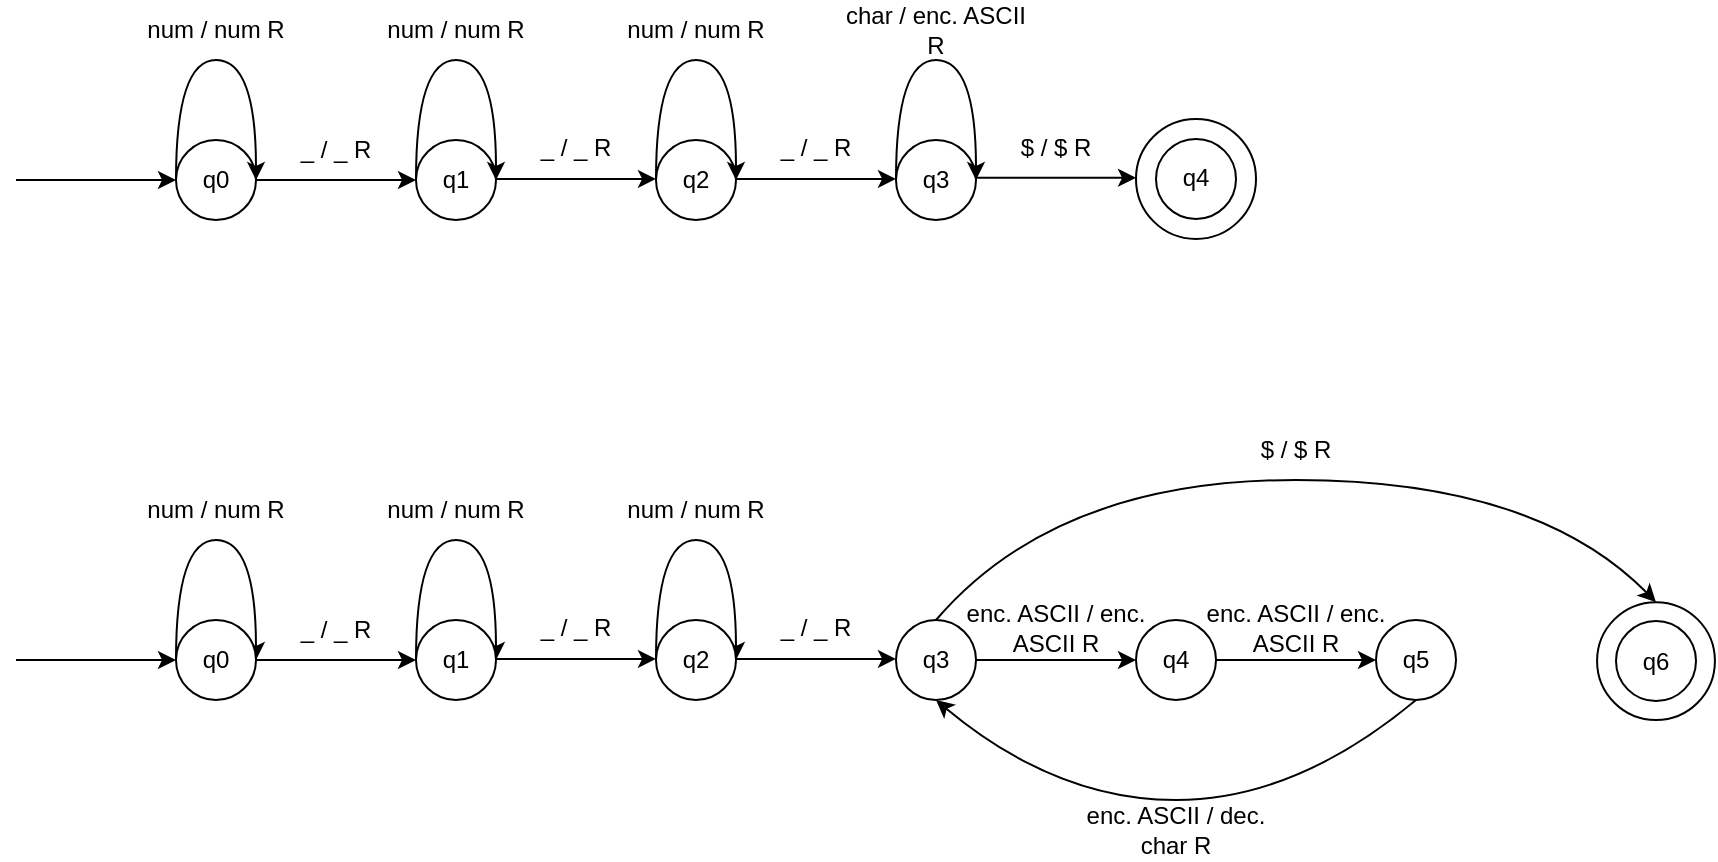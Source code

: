 <mxfile version="24.7.5">
  <diagram name="Page-1" id="dGA0T7cZqEE8IuborPyA">
    <mxGraphModel dx="1545" dy="944" grid="1" gridSize="10" guides="1" tooltips="1" connect="1" arrows="1" fold="1" page="1" pageScale="1" pageWidth="850" pageHeight="1100" math="0" shadow="0">
      <root>
        <mxCell id="0" />
        <mxCell id="1" parent="0" />
        <mxCell id="DxHbyAtDjW5w9_tls03T-37" value="" style="ellipse;whiteSpace=wrap;html=1;aspect=fixed;" vertex="1" parent="1">
          <mxGeometry x="1070.54" y="431.08" width="58.92" height="58.92" as="geometry" />
        </mxCell>
        <mxCell id="UUU7Muu6OKU1WhL9U_OK-4" value="" style="ellipse;whiteSpace=wrap;html=1;aspect=fixed;" parent="1" vertex="1">
          <mxGeometry x="840" y="189.46" width="60" height="60" as="geometry" />
        </mxCell>
        <mxCell id="6inBbDFNYb6BF5DTZlNN-4" style="edgeStyle=orthogonalEdgeStyle;rounded=0;orthogonalLoop=1;jettySize=auto;html=1;entryX=0;entryY=0.5;entryDx=0;entryDy=0;" parent="1" source="6inBbDFNYb6BF5DTZlNN-1" target="6inBbDFNYb6BF5DTZlNN-2" edge="1">
          <mxGeometry relative="1" as="geometry" />
        </mxCell>
        <mxCell id="6inBbDFNYb6BF5DTZlNN-1" value="q0" style="ellipse;whiteSpace=wrap;html=1;aspect=fixed;" parent="1" vertex="1">
          <mxGeometry x="360" y="200" width="40" height="40" as="geometry" />
        </mxCell>
        <mxCell id="6inBbDFNYb6BF5DTZlNN-2" value="q1" style="ellipse;whiteSpace=wrap;html=1;aspect=fixed;" parent="1" vertex="1">
          <mxGeometry x="480" y="200" width="40" height="40" as="geometry" />
        </mxCell>
        <mxCell id="6inBbDFNYb6BF5DTZlNN-5" value="_ / _ R" style="text;html=1;align=center;verticalAlign=middle;whiteSpace=wrap;rounded=0;" parent="1" vertex="1">
          <mxGeometry x="410" y="190" width="60" height="30" as="geometry" />
        </mxCell>
        <mxCell id="6inBbDFNYb6BF5DTZlNN-15" value="" style="curved=1;endArrow=classic;html=1;rounded=0;exitX=0;exitY=0.5;exitDx=0;exitDy=0;entryX=1;entryY=0.5;entryDx=0;entryDy=0;" parent="1" source="6inBbDFNYb6BF5DTZlNN-1" target="6inBbDFNYb6BF5DTZlNN-1" edge="1">
          <mxGeometry width="50" height="50" relative="1" as="geometry">
            <mxPoint x="290" y="230" as="sourcePoint" />
            <mxPoint x="340" y="180" as="targetPoint" />
            <Array as="points">
              <mxPoint x="360" y="160" />
              <mxPoint x="400" y="160" />
            </Array>
          </mxGeometry>
        </mxCell>
        <mxCell id="6inBbDFNYb6BF5DTZlNN-16" value="num / num R" style="text;html=1;align=center;verticalAlign=middle;whiteSpace=wrap;rounded=0;" parent="1" vertex="1">
          <mxGeometry x="340" y="130" width="80" height="30" as="geometry" />
        </mxCell>
        <mxCell id="6inBbDFNYb6BF5DTZlNN-17" value="num / num R" style="text;html=1;align=center;verticalAlign=middle;whiteSpace=wrap;rounded=0;" parent="1" vertex="1">
          <mxGeometry x="460" y="130" width="80" height="30" as="geometry" />
        </mxCell>
        <mxCell id="6inBbDFNYb6BF5DTZlNN-18" value="" style="curved=1;endArrow=classic;html=1;rounded=0;exitX=0;exitY=0.5;exitDx=0;exitDy=0;entryX=1;entryY=0.5;entryDx=0;entryDy=0;" parent="1" edge="1">
          <mxGeometry width="50" height="50" relative="1" as="geometry">
            <mxPoint x="480" y="220" as="sourcePoint" />
            <mxPoint x="520" y="220" as="targetPoint" />
            <Array as="points">
              <mxPoint x="480" y="160" />
              <mxPoint x="520" y="160" />
            </Array>
          </mxGeometry>
        </mxCell>
        <mxCell id="6inBbDFNYb6BF5DTZlNN-19" value="_ / _ R" style="text;html=1;align=center;verticalAlign=middle;whiteSpace=wrap;rounded=0;" parent="1" vertex="1">
          <mxGeometry x="530" y="189.46" width="60" height="30" as="geometry" />
        </mxCell>
        <mxCell id="6inBbDFNYb6BF5DTZlNN-20" style="edgeStyle=orthogonalEdgeStyle;rounded=0;orthogonalLoop=1;jettySize=auto;html=1;entryX=0;entryY=0.5;entryDx=0;entryDy=0;" parent="1" edge="1">
          <mxGeometry relative="1" as="geometry">
            <mxPoint x="520" y="219.46" as="sourcePoint" />
            <mxPoint x="600" y="219.46" as="targetPoint" />
          </mxGeometry>
        </mxCell>
        <mxCell id="6inBbDFNYb6BF5DTZlNN-21" value="q3" style="ellipse;whiteSpace=wrap;html=1;aspect=fixed;" parent="1" vertex="1">
          <mxGeometry x="720" y="200" width="40" height="40" as="geometry" />
        </mxCell>
        <mxCell id="6inBbDFNYb6BF5DTZlNN-23" value="" style="endArrow=classic;html=1;rounded=0;entryX=0;entryY=0.5;entryDx=0;entryDy=0;" parent="1" target="6inBbDFNYb6BF5DTZlNN-1" edge="1">
          <mxGeometry width="50" height="50" relative="1" as="geometry">
            <mxPoint x="280" y="220" as="sourcePoint" />
            <mxPoint x="380" y="210" as="targetPoint" />
          </mxGeometry>
        </mxCell>
        <mxCell id="6inBbDFNYb6BF5DTZlNN-24" value="char / enc. ASCII R" style="text;html=1;align=center;verticalAlign=middle;whiteSpace=wrap;rounded=0;" parent="1" vertex="1">
          <mxGeometry x="690" y="130" width="100" height="30" as="geometry" />
        </mxCell>
        <mxCell id="6inBbDFNYb6BF5DTZlNN-25" value="" style="curved=1;endArrow=classic;html=1;rounded=0;exitX=0;exitY=0.5;exitDx=0;exitDy=0;entryX=1;entryY=0.5;entryDx=0;entryDy=0;" parent="1" edge="1">
          <mxGeometry width="50" height="50" relative="1" as="geometry">
            <mxPoint x="720" y="220" as="sourcePoint" />
            <mxPoint x="760" y="220" as="targetPoint" />
            <Array as="points">
              <mxPoint x="720" y="160" />
              <mxPoint x="760" y="160" />
            </Array>
          </mxGeometry>
        </mxCell>
        <mxCell id="UUU7Muu6OKU1WhL9U_OK-1" value="q4" style="ellipse;whiteSpace=wrap;html=1;aspect=fixed;" parent="1" vertex="1">
          <mxGeometry x="850" y="199.46" width="40" height="40" as="geometry" />
        </mxCell>
        <mxCell id="UUU7Muu6OKU1WhL9U_OK-2" style="edgeStyle=orthogonalEdgeStyle;rounded=0;orthogonalLoop=1;jettySize=auto;html=1;entryX=0;entryY=0.5;entryDx=0;entryDy=0;" parent="1" edge="1">
          <mxGeometry relative="1" as="geometry">
            <mxPoint x="760" y="218.92" as="sourcePoint" />
            <mxPoint x="840" y="218.92" as="targetPoint" />
          </mxGeometry>
        </mxCell>
        <mxCell id="UUU7Muu6OKU1WhL9U_OK-3" value="$ / $ R" style="text;html=1;align=center;verticalAlign=middle;whiteSpace=wrap;rounded=0;" parent="1" vertex="1">
          <mxGeometry x="770" y="189.46" width="60" height="30" as="geometry" />
        </mxCell>
        <mxCell id="UUU7Muu6OKU1WhL9U_OK-5" value="q2" style="ellipse;whiteSpace=wrap;html=1;aspect=fixed;" parent="1" vertex="1">
          <mxGeometry x="600" y="200" width="40" height="40" as="geometry" />
        </mxCell>
        <mxCell id="UUU7Muu6OKU1WhL9U_OK-6" value="num / num R" style="text;html=1;align=center;verticalAlign=middle;whiteSpace=wrap;rounded=0;" parent="1" vertex="1">
          <mxGeometry x="580" y="130" width="80" height="30" as="geometry" />
        </mxCell>
        <mxCell id="UUU7Muu6OKU1WhL9U_OK-7" value="" style="curved=1;endArrow=classic;html=1;rounded=0;exitX=0;exitY=0.5;exitDx=0;exitDy=0;entryX=1;entryY=0.5;entryDx=0;entryDy=0;" parent="1" edge="1">
          <mxGeometry width="50" height="50" relative="1" as="geometry">
            <mxPoint x="600" y="220" as="sourcePoint" />
            <mxPoint x="640" y="220" as="targetPoint" />
            <Array as="points">
              <mxPoint x="600" y="160" />
              <mxPoint x="640" y="160" />
            </Array>
          </mxGeometry>
        </mxCell>
        <mxCell id="UUU7Muu6OKU1WhL9U_OK-8" value="_ / _ R" style="text;html=1;align=center;verticalAlign=middle;whiteSpace=wrap;rounded=0;" parent="1" vertex="1">
          <mxGeometry x="650" y="189.46" width="60" height="30" as="geometry" />
        </mxCell>
        <mxCell id="UUU7Muu6OKU1WhL9U_OK-9" style="edgeStyle=orthogonalEdgeStyle;rounded=0;orthogonalLoop=1;jettySize=auto;html=1;entryX=0;entryY=0.5;entryDx=0;entryDy=0;" parent="1" edge="1">
          <mxGeometry relative="1" as="geometry">
            <mxPoint x="640" y="219.46" as="sourcePoint" />
            <mxPoint x="720" y="219.46" as="targetPoint" />
          </mxGeometry>
        </mxCell>
        <mxCell id="DxHbyAtDjW5w9_tls03T-1" style="edgeStyle=orthogonalEdgeStyle;rounded=0;orthogonalLoop=1;jettySize=auto;html=1;entryX=0;entryY=0.5;entryDx=0;entryDy=0;" edge="1" source="DxHbyAtDjW5w9_tls03T-11" target="DxHbyAtDjW5w9_tls03T-12" parent="1">
          <mxGeometry relative="1" as="geometry" />
        </mxCell>
        <mxCell id="DxHbyAtDjW5w9_tls03T-2" value="" style="curved=1;endArrow=classic;html=1;rounded=0;exitX=0;exitY=0.5;exitDx=0;exitDy=0;entryX=1;entryY=0.5;entryDx=0;entryDy=0;" edge="1" source="DxHbyAtDjW5w9_tls03T-11" target="DxHbyAtDjW5w9_tls03T-11" parent="1">
          <mxGeometry width="50" height="50" relative="1" as="geometry">
            <mxPoint x="290" y="470" as="sourcePoint" />
            <mxPoint x="340" y="420" as="targetPoint" />
            <Array as="points">
              <mxPoint x="360" y="400" />
              <mxPoint x="400" y="400" />
            </Array>
          </mxGeometry>
        </mxCell>
        <mxCell id="DxHbyAtDjW5w9_tls03T-3" value="" style="curved=1;endArrow=classic;html=1;rounded=0;exitX=0;exitY=0.5;exitDx=0;exitDy=0;entryX=1;entryY=0.5;entryDx=0;entryDy=0;" edge="1" parent="1">
          <mxGeometry width="50" height="50" relative="1" as="geometry">
            <mxPoint x="480" y="460" as="sourcePoint" />
            <mxPoint x="520" y="460" as="targetPoint" />
            <Array as="points">
              <mxPoint x="480" y="400" />
              <mxPoint x="520" y="400" />
            </Array>
          </mxGeometry>
        </mxCell>
        <mxCell id="DxHbyAtDjW5w9_tls03T-4" style="edgeStyle=orthogonalEdgeStyle;rounded=0;orthogonalLoop=1;jettySize=auto;html=1;entryX=0;entryY=0.5;entryDx=0;entryDy=0;" edge="1" parent="1">
          <mxGeometry relative="1" as="geometry">
            <mxPoint x="520" y="459.46" as="sourcePoint" />
            <mxPoint x="600" y="459.46" as="targetPoint" />
          </mxGeometry>
        </mxCell>
        <mxCell id="DxHbyAtDjW5w9_tls03T-5" value="" style="endArrow=classic;html=1;rounded=0;entryX=0;entryY=0.5;entryDx=0;entryDy=0;" edge="1" target="DxHbyAtDjW5w9_tls03T-11" parent="1">
          <mxGeometry width="50" height="50" relative="1" as="geometry">
            <mxPoint x="280" y="460" as="sourcePoint" />
            <mxPoint x="380" y="450" as="targetPoint" />
          </mxGeometry>
        </mxCell>
        <mxCell id="DxHbyAtDjW5w9_tls03T-8" value="" style="curved=1;endArrow=classic;html=1;rounded=0;exitX=0;exitY=0.5;exitDx=0;exitDy=0;entryX=1;entryY=0.5;entryDx=0;entryDy=0;" edge="1" parent="1">
          <mxGeometry width="50" height="50" relative="1" as="geometry">
            <mxPoint x="600" y="460" as="sourcePoint" />
            <mxPoint x="640" y="460" as="targetPoint" />
            <Array as="points">
              <mxPoint x="600" y="400" />
              <mxPoint x="640" y="400" />
            </Array>
          </mxGeometry>
        </mxCell>
        <mxCell id="DxHbyAtDjW5w9_tls03T-9" style="edgeStyle=orthogonalEdgeStyle;rounded=0;orthogonalLoop=1;jettySize=auto;html=1;entryX=0;entryY=0.5;entryDx=0;entryDy=0;" edge="1" parent="1">
          <mxGeometry relative="1" as="geometry">
            <mxPoint x="640" y="459.46" as="sourcePoint" />
            <mxPoint x="720" y="459.46" as="targetPoint" />
          </mxGeometry>
        </mxCell>
        <mxCell id="DxHbyAtDjW5w9_tls03T-11" value="q0" style="ellipse;whiteSpace=wrap;html=1;aspect=fixed;" vertex="1" parent="1">
          <mxGeometry x="360" y="440" width="40" height="40" as="geometry" />
        </mxCell>
        <mxCell id="DxHbyAtDjW5w9_tls03T-12" value="q1" style="ellipse;whiteSpace=wrap;html=1;aspect=fixed;" vertex="1" parent="1">
          <mxGeometry x="480" y="440" width="40" height="40" as="geometry" />
        </mxCell>
        <mxCell id="DxHbyAtDjW5w9_tls03T-13" value="_ / _ R" style="text;html=1;align=center;verticalAlign=middle;whiteSpace=wrap;rounded=0;" vertex="1" parent="1">
          <mxGeometry x="410" y="430" width="60" height="30" as="geometry" />
        </mxCell>
        <mxCell id="DxHbyAtDjW5w9_tls03T-14" value="num / num R" style="text;html=1;align=center;verticalAlign=middle;whiteSpace=wrap;rounded=0;" vertex="1" parent="1">
          <mxGeometry x="340" y="370" width="80" height="30" as="geometry" />
        </mxCell>
        <mxCell id="DxHbyAtDjW5w9_tls03T-15" value="num / num R" style="text;html=1;align=center;verticalAlign=middle;whiteSpace=wrap;rounded=0;" vertex="1" parent="1">
          <mxGeometry x="460" y="370" width="80" height="30" as="geometry" />
        </mxCell>
        <mxCell id="DxHbyAtDjW5w9_tls03T-16" value="_ / _ R" style="text;html=1;align=center;verticalAlign=middle;whiteSpace=wrap;rounded=0;" vertex="1" parent="1">
          <mxGeometry x="530" y="429.46" width="60" height="30" as="geometry" />
        </mxCell>
        <mxCell id="DxHbyAtDjW5w9_tls03T-25" style="edgeStyle=orthogonalEdgeStyle;rounded=0;orthogonalLoop=1;jettySize=auto;html=1;" edge="1" parent="1" source="DxHbyAtDjW5w9_tls03T-17">
          <mxGeometry relative="1" as="geometry">
            <mxPoint x="840" y="460" as="targetPoint" />
          </mxGeometry>
        </mxCell>
        <mxCell id="DxHbyAtDjW5w9_tls03T-17" value="q3" style="ellipse;whiteSpace=wrap;html=1;aspect=fixed;" vertex="1" parent="1">
          <mxGeometry x="720" y="440" width="40" height="40" as="geometry" />
        </mxCell>
        <mxCell id="DxHbyAtDjW5w9_tls03T-18" value="enc. ASCII / enc. ASCII R" style="text;html=1;align=center;verticalAlign=middle;whiteSpace=wrap;rounded=0;" vertex="1" parent="1">
          <mxGeometry x="750" y="429.46" width="100" height="30" as="geometry" />
        </mxCell>
        <mxCell id="DxHbyAtDjW5w9_tls03T-21" value="q2" style="ellipse;whiteSpace=wrap;html=1;aspect=fixed;" vertex="1" parent="1">
          <mxGeometry x="600" y="440" width="40" height="40" as="geometry" />
        </mxCell>
        <mxCell id="DxHbyAtDjW5w9_tls03T-22" value="num / num R" style="text;html=1;align=center;verticalAlign=middle;whiteSpace=wrap;rounded=0;" vertex="1" parent="1">
          <mxGeometry x="580" y="370" width="80" height="30" as="geometry" />
        </mxCell>
        <mxCell id="DxHbyAtDjW5w9_tls03T-23" value="_ / _ R" style="text;html=1;align=center;verticalAlign=middle;whiteSpace=wrap;rounded=0;" vertex="1" parent="1">
          <mxGeometry x="650" y="429.46" width="60" height="30" as="geometry" />
        </mxCell>
        <mxCell id="DxHbyAtDjW5w9_tls03T-26" value="q4" style="ellipse;whiteSpace=wrap;html=1;aspect=fixed;" vertex="1" parent="1">
          <mxGeometry x="840" y="440" width="40" height="40" as="geometry" />
        </mxCell>
        <mxCell id="DxHbyAtDjW5w9_tls03T-27" style="edgeStyle=orthogonalEdgeStyle;rounded=0;orthogonalLoop=1;jettySize=auto;html=1;" edge="1" parent="1">
          <mxGeometry relative="1" as="geometry">
            <mxPoint x="960" y="460" as="targetPoint" />
            <mxPoint x="880" y="460" as="sourcePoint" />
          </mxGeometry>
        </mxCell>
        <mxCell id="DxHbyAtDjW5w9_tls03T-28" value="enc. ASCII / enc. ASCII R" style="text;html=1;align=center;verticalAlign=middle;whiteSpace=wrap;rounded=0;" vertex="1" parent="1">
          <mxGeometry x="870" y="429.46" width="100" height="30" as="geometry" />
        </mxCell>
        <mxCell id="DxHbyAtDjW5w9_tls03T-29" value="q5" style="ellipse;whiteSpace=wrap;html=1;aspect=fixed;" vertex="1" parent="1">
          <mxGeometry x="960" y="440" width="40" height="40" as="geometry" />
        </mxCell>
        <mxCell id="DxHbyAtDjW5w9_tls03T-31" value="enc. ASCII / dec. char R" style="text;html=1;align=center;verticalAlign=middle;whiteSpace=wrap;rounded=0;" vertex="1" parent="1">
          <mxGeometry x="810" y="530" width="100" height="30" as="geometry" />
        </mxCell>
        <mxCell id="DxHbyAtDjW5w9_tls03T-32" value="q6" style="ellipse;whiteSpace=wrap;html=1;aspect=fixed;" vertex="1" parent="1">
          <mxGeometry x="1080" y="440.54" width="40" height="40" as="geometry" />
        </mxCell>
        <mxCell id="DxHbyAtDjW5w9_tls03T-33" value="" style="curved=1;endArrow=classic;html=1;rounded=0;exitX=0.5;exitY=1;exitDx=0;exitDy=0;entryX=0.5;entryY=1;entryDx=0;entryDy=0;" edge="1" parent="1" source="DxHbyAtDjW5w9_tls03T-29" target="DxHbyAtDjW5w9_tls03T-17">
          <mxGeometry width="50" height="50" relative="1" as="geometry">
            <mxPoint x="830" y="580" as="sourcePoint" />
            <mxPoint x="880" y="530" as="targetPoint" />
            <Array as="points">
              <mxPoint x="920" y="530" />
              <mxPoint x="800" y="530" />
            </Array>
          </mxGeometry>
        </mxCell>
        <mxCell id="DxHbyAtDjW5w9_tls03T-34" value="" style="curved=1;endArrow=classic;html=1;rounded=0;exitX=0.5;exitY=0;exitDx=0;exitDy=0;entryX=0.5;entryY=0;entryDx=0;entryDy=0;" edge="1" parent="1" source="DxHbyAtDjW5w9_tls03T-17" target="DxHbyAtDjW5w9_tls03T-37">
          <mxGeometry width="50" height="50" relative="1" as="geometry">
            <mxPoint x="860" y="350" as="sourcePoint" />
            <mxPoint x="910" y="300" as="targetPoint" />
            <Array as="points">
              <mxPoint x="800" y="370" />
              <mxPoint x="1040" y="370" />
            </Array>
          </mxGeometry>
        </mxCell>
        <mxCell id="DxHbyAtDjW5w9_tls03T-35" value="$ / $ R" style="text;html=1;align=center;verticalAlign=middle;whiteSpace=wrap;rounded=0;" vertex="1" parent="1">
          <mxGeometry x="870" y="340" width="100" height="30" as="geometry" />
        </mxCell>
      </root>
    </mxGraphModel>
  </diagram>
</mxfile>
